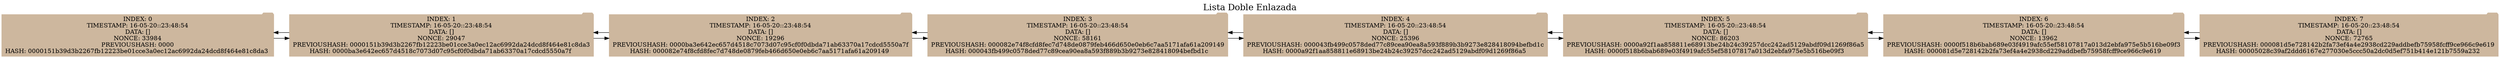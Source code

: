 digraph Blockchain {
graph[label="Lista Doble Enlazada", labelloc=t, fontsize=20, compound=true];
rankdir = LR;
node [shape=folder, fontcolor = black, style = filled, color = bisque3];
splines=false; Blockchain0 [label ="INDEX: 0\nTIMESTAMP: 16-05-20::23:48:54\nDATA: []\nNONCE: 33984\nPREVIOUSHASH: 0000\nHASH: 0000151b39d3b2267fb12223be01cce3a0ec12ac6992da24dcd8f464e81c8da3 "]
Blockchain1 [label ="INDEX: 1\nTIMESTAMP: 16-05-20::23:48:54\nDATA: []\nNONCE: 29047\nPREVIOUSHASH: 0000151b39d3b2267fb12223be01cce3a0ec12ac6992da24dcd8f464e81c8da3\nHASH: 0000ba3e642ec657d4518c7073d07c95cf0f0dbda71ab63370a17cdcd5550a7f "]
Blockchain2 [label ="INDEX: 2\nTIMESTAMP: 16-05-20::23:48:54\nDATA: []\nNONCE: 19296\nPREVIOUSHASH: 0000ba3e642ec657d4518c7073d07c95cf0f0dbda71ab63370a17cdcd5550a7f\nHASH: 000082e74f8cfd8fec7d748de0879feb466d650e0eb6c7aa5171afa61a209149 "]
Blockchain3 [label ="INDEX: 3\nTIMESTAMP: 16-05-20::23:48:54\nDATA: []\nNONCE: 58161\nPREVIOUSHASH: 000082e74f8cfd8fec7d748de0879feb466d650e0eb6c7aa5171afa61a209149\nHASH: 000043fb499c0578ded77c89cea90ea8a593f889b3b9273e828418094befbd1c "]
Blockchain4 [label ="INDEX: 4\nTIMESTAMP: 16-05-20::23:48:54\nDATA: []\nNONCE: 25396\nPREVIOUSHASH: 000043fb499c0578ded77c89cea90ea8a593f889b3b9273e828418094befbd1c\nHASH: 0000a92f1aa858811e68913be24b24c39257dcc242ad5129abdf09d1269f86a5 "]
Blockchain5 [label ="INDEX: 5\nTIMESTAMP: 16-05-20::23:48:54\nDATA: []\nNONCE: 86203\nPREVIOUSHASH: 0000a92f1aa858811e68913be24b24c39257dcc242ad5129abdf09d1269f86a5\nHASH: 0000f518b6bab689e03f4919afc55ef58107817a013d2ebfa975e5b516be09f3 "]
Blockchain6 [label ="INDEX: 6\nTIMESTAMP: 16-05-20::23:48:54\nDATA: []\nNONCE: 13962\nPREVIOUSHASH: 0000f518b6bab689e03f4919afc55ef58107817a013d2ebfa975e5b516be09f3\nHASH: 000081d5e728142b2fa73ef4a4e2938cd229addbefb75958fcff9ce966c9e619 "]
Blockchain7 [label ="INDEX: 7\nTIMESTAMP: 16-05-20::23:48:54\nDATA: []\nNONCE: 72765\nPREVIOUSHASH: 000081d5e728142b2fa73ef4a4e2938cd229addbefb75958fcff9ce966c9e619\nHASH: 00005028c39af2ddd6167e277030e5ccc50a2dc0d5ef751b414e121b7559a232 "]
Blockchain0->Blockchain1
Blockchain1->Blockchain0
Blockchain1->Blockchain2
Blockchain2->Blockchain1
Blockchain2->Blockchain3
Blockchain3->Blockchain2
Blockchain3->Blockchain4
Blockchain4->Blockchain3
Blockchain4->Blockchain5
Blockchain5->Blockchain4
Blockchain5->Blockchain6
Blockchain6->Blockchain5
Blockchain6->Blockchain7
Blockchain7->Blockchain6
}